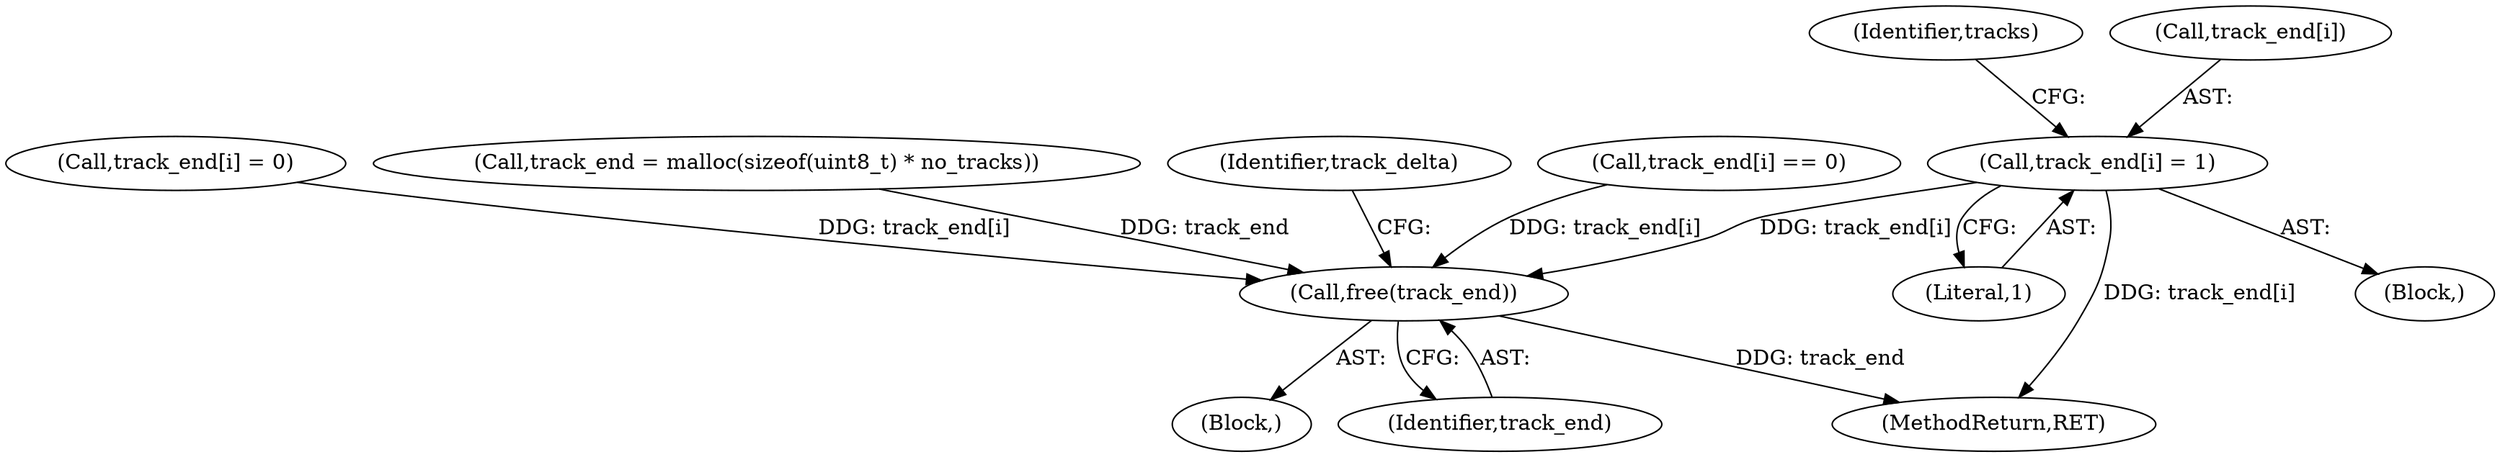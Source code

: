 digraph "0_wildmidi_660b513d99bced8783a4a5984ac2f742c74ebbdd_1@array" {
"1000855" [label="(Call,track_end[i] = 1)"];
"1001417" [label="(Call,free(track_end))"];
"1000122" [label="(Block,)"];
"1000862" [label="(Identifier,tracks)"];
"1000565" [label="(Call,track_end[i] = 0)"];
"1000409" [label="(Call,track_end = malloc(sizeof(uint8_t) * no_tracks))"];
"1001420" [label="(Identifier,track_delta)"];
"1001359" [label="(Call,track_end[i] == 0)"];
"1000859" [label="(Literal,1)"];
"1001418" [label="(Identifier,track_end)"];
"1001435" [label="(MethodReturn,RET)"];
"1000855" [label="(Call,track_end[i] = 1)"];
"1000852" [label="(Block,)"];
"1001417" [label="(Call,free(track_end))"];
"1000856" [label="(Call,track_end[i])"];
"1000855" -> "1000852"  [label="AST: "];
"1000855" -> "1000859"  [label="CFG: "];
"1000856" -> "1000855"  [label="AST: "];
"1000859" -> "1000855"  [label="AST: "];
"1000862" -> "1000855"  [label="CFG: "];
"1000855" -> "1001435"  [label="DDG: track_end[i]"];
"1000855" -> "1001417"  [label="DDG: track_end[i]"];
"1001417" -> "1000122"  [label="AST: "];
"1001417" -> "1001418"  [label="CFG: "];
"1001418" -> "1001417"  [label="AST: "];
"1001420" -> "1001417"  [label="CFG: "];
"1001417" -> "1001435"  [label="DDG: track_end"];
"1000565" -> "1001417"  [label="DDG: track_end[i]"];
"1001359" -> "1001417"  [label="DDG: track_end[i]"];
"1000409" -> "1001417"  [label="DDG: track_end"];
}
